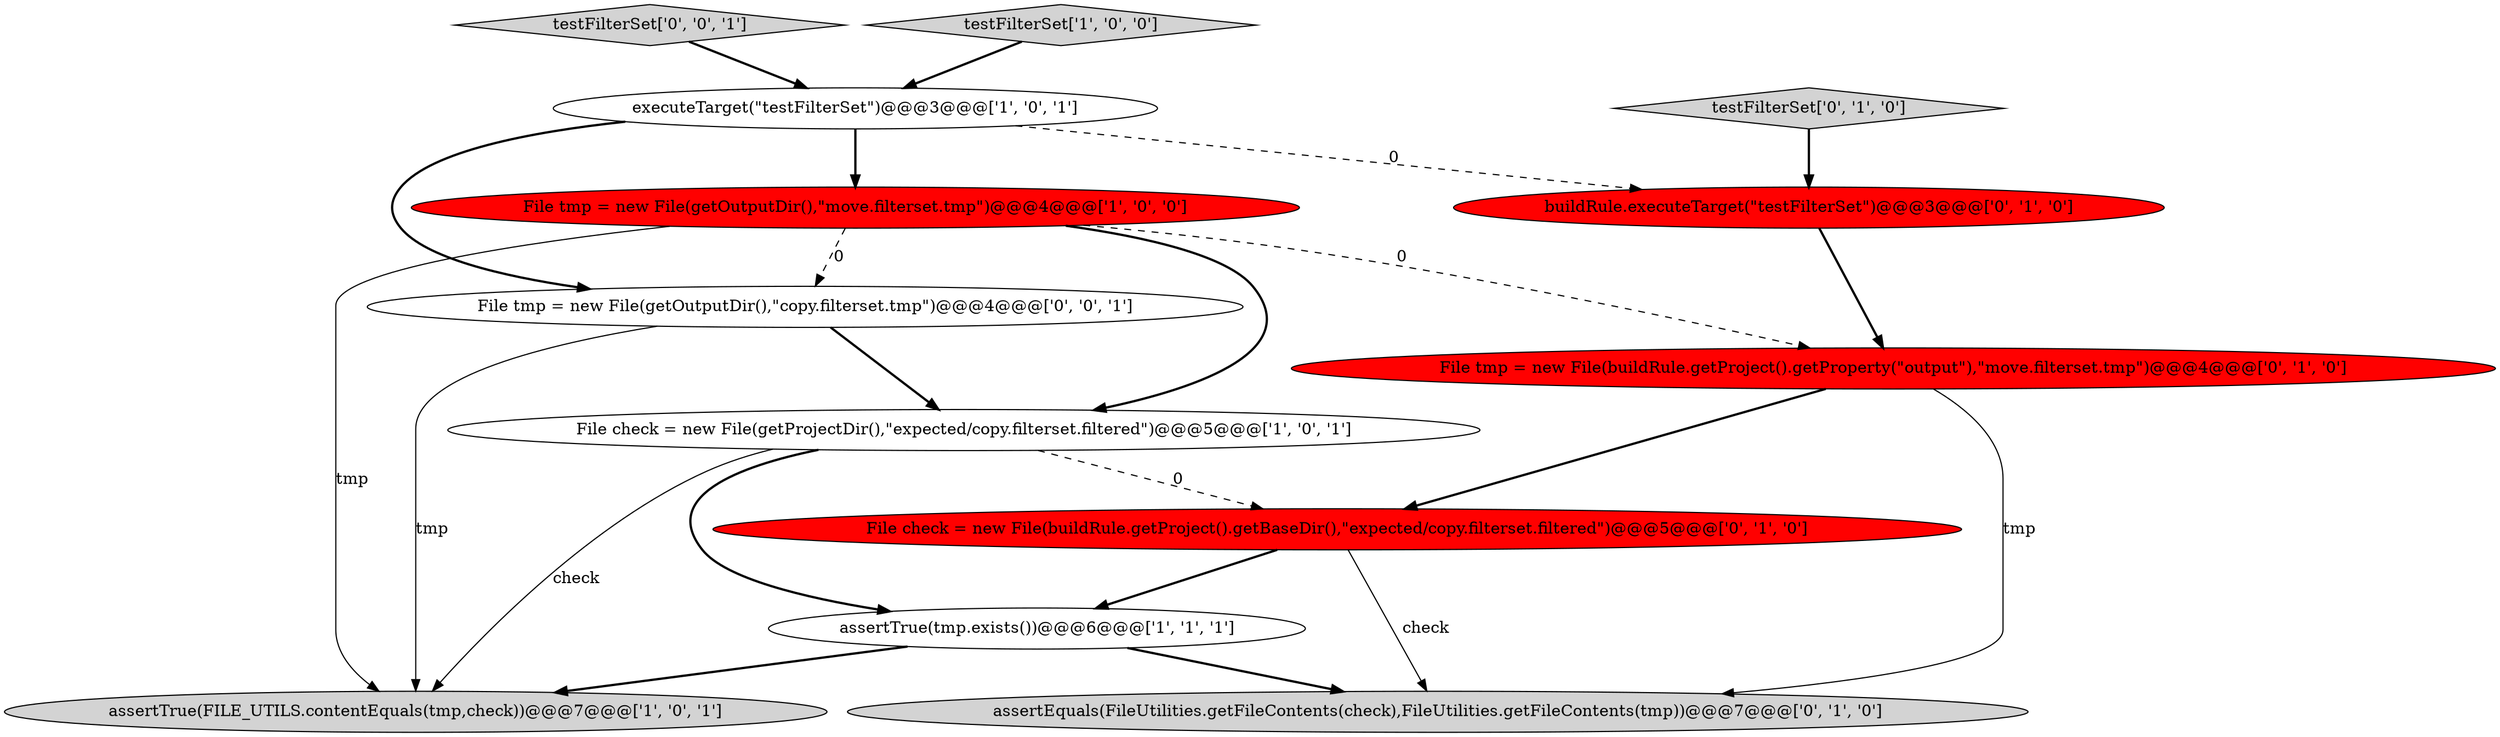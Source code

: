 digraph {
10 [style = filled, label = "File check = new File(buildRule.getProject().getBaseDir(),\"expected/copy.filterset.filtered\")@@@5@@@['0', '1', '0']", fillcolor = red, shape = ellipse image = "AAA1AAABBB2BBB"];
7 [style = filled, label = "buildRule.executeTarget(\"testFilterSet\")@@@3@@@['0', '1', '0']", fillcolor = red, shape = ellipse image = "AAA1AAABBB2BBB"];
8 [style = filled, label = "File tmp = new File(buildRule.getProject().getProperty(\"output\"),\"move.filterset.tmp\")@@@4@@@['0', '1', '0']", fillcolor = red, shape = ellipse image = "AAA1AAABBB2BBB"];
11 [style = filled, label = "testFilterSet['0', '0', '1']", fillcolor = lightgray, shape = diamond image = "AAA0AAABBB3BBB"];
6 [style = filled, label = "assertEquals(FileUtilities.getFileContents(check),FileUtilities.getFileContents(tmp))@@@7@@@['0', '1', '0']", fillcolor = lightgray, shape = ellipse image = "AAA0AAABBB2BBB"];
9 [style = filled, label = "testFilterSet['0', '1', '0']", fillcolor = lightgray, shape = diamond image = "AAA0AAABBB2BBB"];
4 [style = filled, label = "executeTarget(\"testFilterSet\")@@@3@@@['1', '0', '1']", fillcolor = white, shape = ellipse image = "AAA0AAABBB1BBB"];
1 [style = filled, label = "File check = new File(getProjectDir(),\"expected/copy.filterset.filtered\")@@@5@@@['1', '0', '1']", fillcolor = white, shape = ellipse image = "AAA0AAABBB1BBB"];
12 [style = filled, label = "File tmp = new File(getOutputDir(),\"copy.filterset.tmp\")@@@4@@@['0', '0', '1']", fillcolor = white, shape = ellipse image = "AAA0AAABBB3BBB"];
5 [style = filled, label = "testFilterSet['1', '0', '0']", fillcolor = lightgray, shape = diamond image = "AAA0AAABBB1BBB"];
3 [style = filled, label = "assertTrue(FILE_UTILS.contentEquals(tmp,check))@@@7@@@['1', '0', '1']", fillcolor = lightgray, shape = ellipse image = "AAA0AAABBB1BBB"];
2 [style = filled, label = "File tmp = new File(getOutputDir(),\"move.filterset.tmp\")@@@4@@@['1', '0', '0']", fillcolor = red, shape = ellipse image = "AAA1AAABBB1BBB"];
0 [style = filled, label = "assertTrue(tmp.exists())@@@6@@@['1', '1', '1']", fillcolor = white, shape = ellipse image = "AAA0AAABBB1BBB"];
0->3 [style = bold, label=""];
8->10 [style = bold, label=""];
10->6 [style = solid, label="check"];
12->3 [style = solid, label="tmp"];
0->6 [style = bold, label=""];
2->1 [style = bold, label=""];
11->4 [style = bold, label=""];
4->2 [style = bold, label=""];
1->0 [style = bold, label=""];
1->10 [style = dashed, label="0"];
9->7 [style = bold, label=""];
7->8 [style = bold, label=""];
12->1 [style = bold, label=""];
2->8 [style = dashed, label="0"];
2->12 [style = dashed, label="0"];
2->3 [style = solid, label="tmp"];
4->7 [style = dashed, label="0"];
10->0 [style = bold, label=""];
5->4 [style = bold, label=""];
1->3 [style = solid, label="check"];
4->12 [style = bold, label=""];
8->6 [style = solid, label="tmp"];
}

